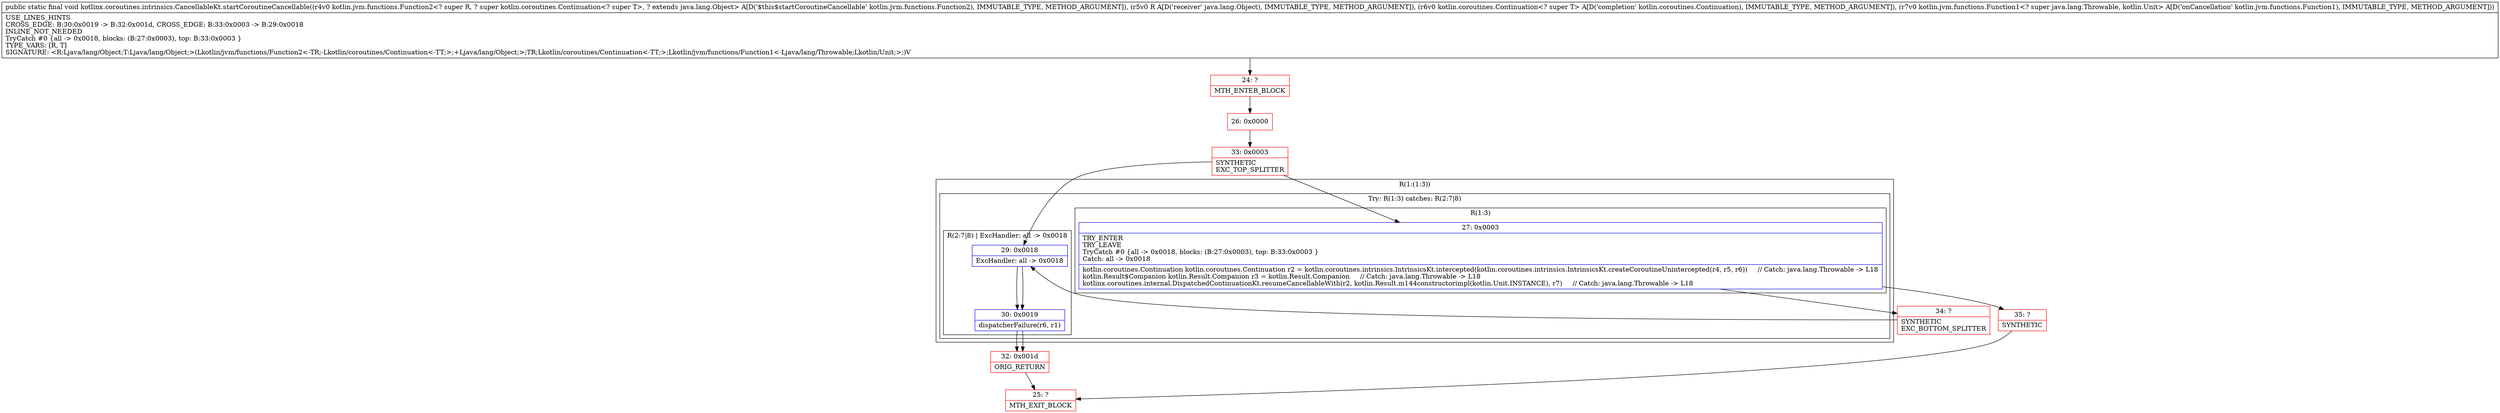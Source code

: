 digraph "CFG forkotlinx.coroutines.intrinsics.CancellableKt.startCoroutineCancellable(Lkotlin\/jvm\/functions\/Function2;Ljava\/lang\/Object;Lkotlin\/coroutines\/Continuation;Lkotlin\/jvm\/functions\/Function1;)V" {
subgraph cluster_Region_1260526246 {
label = "R(1:(1:3))";
node [shape=record,color=blue];
subgraph cluster_TryCatchRegion_615213656 {
label = "Try: R(1:3) catches: R(2:7|8)";
node [shape=record,color=blue];
subgraph cluster_Region_983939498 {
label = "R(1:3)";
node [shape=record,color=blue];
Node_27 [shape=record,label="{27\:\ 0x0003|TRY_ENTER\lTRY_LEAVE\lTryCatch #0 \{all \-\> 0x0018, blocks: (B:27:0x0003), top: B:33:0x0003 \}\lCatch: all \-\> 0x0018\l|kotlin.coroutines.Continuation kotlin.coroutines.Continuation r2 = kotlin.coroutines.intrinsics.IntrinsicsKt.intercepted(kotlin.coroutines.intrinsics.IntrinsicsKt.createCoroutineUnintercepted(r4, r5, r6))     \/\/ Catch: java.lang.Throwable \-\> L18\lkotlin.Result$Companion kotlin.Result.Companion r3 = kotlin.Result.Companion     \/\/ Catch: java.lang.Throwable \-\> L18\lkotlinx.coroutines.internal.DispatchedContinuationKt.resumeCancellableWith(r2, kotlin.Result.m144constructorimpl(kotlin.Unit.INSTANCE), r7)     \/\/ Catch: java.lang.Throwable \-\> L18\l}"];
}
subgraph cluster_Region_1862619502 {
label = "R(2:7|8) | ExcHandler: all \-\> 0x0018\l";
node [shape=record,color=blue];
Node_29 [shape=record,label="{29\:\ 0x0018|ExcHandler: all \-\> 0x0018\l}"];
Node_30 [shape=record,label="{30\:\ 0x0019|dispatcherFailure(r6, r1)\l}"];
}
}
}
subgraph cluster_Region_1862619502 {
label = "R(2:7|8) | ExcHandler: all \-\> 0x0018\l";
node [shape=record,color=blue];
Node_29 [shape=record,label="{29\:\ 0x0018|ExcHandler: all \-\> 0x0018\l}"];
Node_30 [shape=record,label="{30\:\ 0x0019|dispatcherFailure(r6, r1)\l}"];
}
Node_24 [shape=record,color=red,label="{24\:\ ?|MTH_ENTER_BLOCK\l}"];
Node_26 [shape=record,color=red,label="{26\:\ 0x0000}"];
Node_33 [shape=record,color=red,label="{33\:\ 0x0003|SYNTHETIC\lEXC_TOP_SPLITTER\l}"];
Node_34 [shape=record,color=red,label="{34\:\ ?|SYNTHETIC\lEXC_BOTTOM_SPLITTER\l}"];
Node_35 [shape=record,color=red,label="{35\:\ ?|SYNTHETIC\l}"];
Node_25 [shape=record,color=red,label="{25\:\ ?|MTH_EXIT_BLOCK\l}"];
Node_32 [shape=record,color=red,label="{32\:\ 0x001d|ORIG_RETURN\l}"];
MethodNode[shape=record,label="{public static final void kotlinx.coroutines.intrinsics.CancellableKt.startCoroutineCancellable((r4v0 kotlin.jvm.functions.Function2\<? super R, ? super kotlin.coroutines.Continuation\<? super T\>, ? extends java.lang.Object\> A[D('$this$startCoroutineCancellable' kotlin.jvm.functions.Function2), IMMUTABLE_TYPE, METHOD_ARGUMENT]), (r5v0 R A[D('receiver' java.lang.Object), IMMUTABLE_TYPE, METHOD_ARGUMENT]), (r6v0 kotlin.coroutines.Continuation\<? super T\> A[D('completion' kotlin.coroutines.Continuation), IMMUTABLE_TYPE, METHOD_ARGUMENT]), (r7v0 kotlin.jvm.functions.Function1\<? super java.lang.Throwable, kotlin.Unit\> A[D('onCancellation' kotlin.jvm.functions.Function1), IMMUTABLE_TYPE, METHOD_ARGUMENT]))  | USE_LINES_HINTS\lCROSS_EDGE: B:30:0x0019 \-\> B:32:0x001d, CROSS_EDGE: B:33:0x0003 \-\> B:29:0x0018\lINLINE_NOT_NEEDED\lTryCatch #0 \{all \-\> 0x0018, blocks: (B:27:0x0003), top: B:33:0x0003 \}\lTYPE_VARS: [R, T]\lSIGNATURE: \<R:Ljava\/lang\/Object;T:Ljava\/lang\/Object;\>(Lkotlin\/jvm\/functions\/Function2\<\-TR;\-Lkotlin\/coroutines\/Continuation\<\-TT;\>;+Ljava\/lang\/Object;\>;TR;Lkotlin\/coroutines\/Continuation\<\-TT;\>;Lkotlin\/jvm\/functions\/Function1\<\-Ljava\/lang\/Throwable;Lkotlin\/Unit;\>;)V\l}"];
MethodNode -> Node_24;Node_27 -> Node_34;
Node_27 -> Node_35;
Node_29 -> Node_30;
Node_30 -> Node_32;
Node_29 -> Node_30;
Node_30 -> Node_32;
Node_24 -> Node_26;
Node_26 -> Node_33;
Node_33 -> Node_27;
Node_33 -> Node_29;
Node_34 -> Node_29;
Node_35 -> Node_25;
Node_32 -> Node_25;
}

